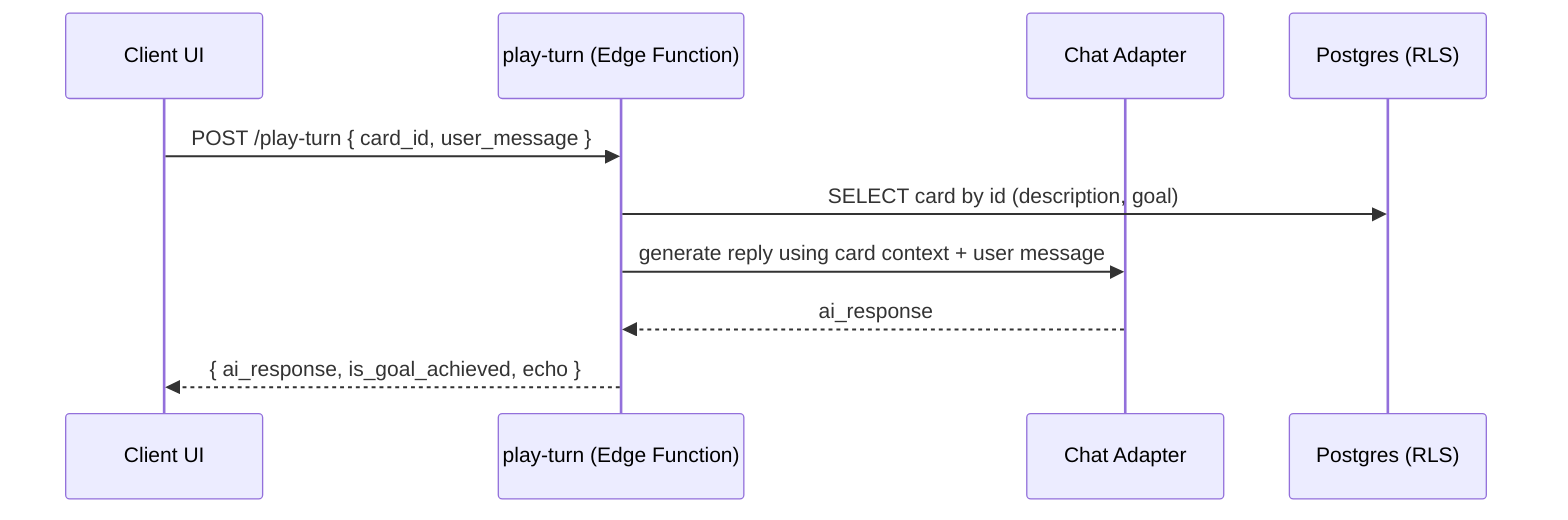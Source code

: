 sequenceDiagram
    participant UI as Client UI
    participant PT as play-turn (Edge Function)
    participant AD as Chat Adapter
    participant DB as Postgres (RLS)

    UI->>PT: POST /play-turn { card_id, user_message }
    PT->>DB: SELECT card by id (description, goal)
    PT->>AD: generate reply using card context + user message
    AD-->>PT: ai_response
    PT-->>UI: { ai_response, is_goal_achieved, echo }